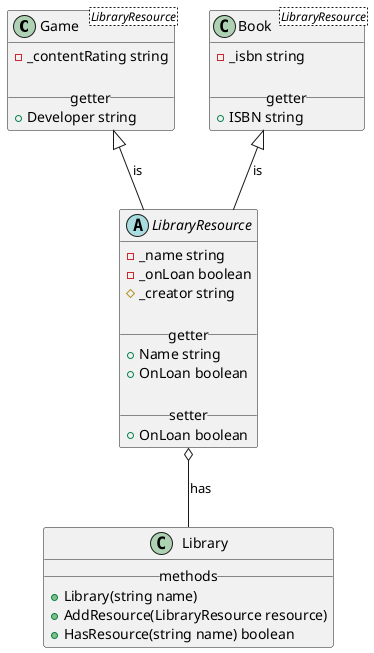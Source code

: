 @startuml
'https://plantuml.com/class-diagram

Game <|-- LibraryResource : is
Book <|-- LibraryResource : is
LibraryResource o-- Library : has

abstract LibraryResource {
	- _name string
	- _onLoan boolean
	# _creator string
	
	__ getter __
	+ Name string
	+ OnLoan boolean

	__ setter __
	+ OnLoan boolean
}

class Game<LibraryResource> {
	- _contentRating string

	__ getter __
	+ Developer string
}

class Book<LibraryResource> {
	- _isbn string

	__ getter __
	+ ISBN string
}

class Library {
	__ methods __
	+ Library(string name)
	+ AddResource(LibraryResource resource)
	+ HasResource(string name) boolean
}

@enduml

